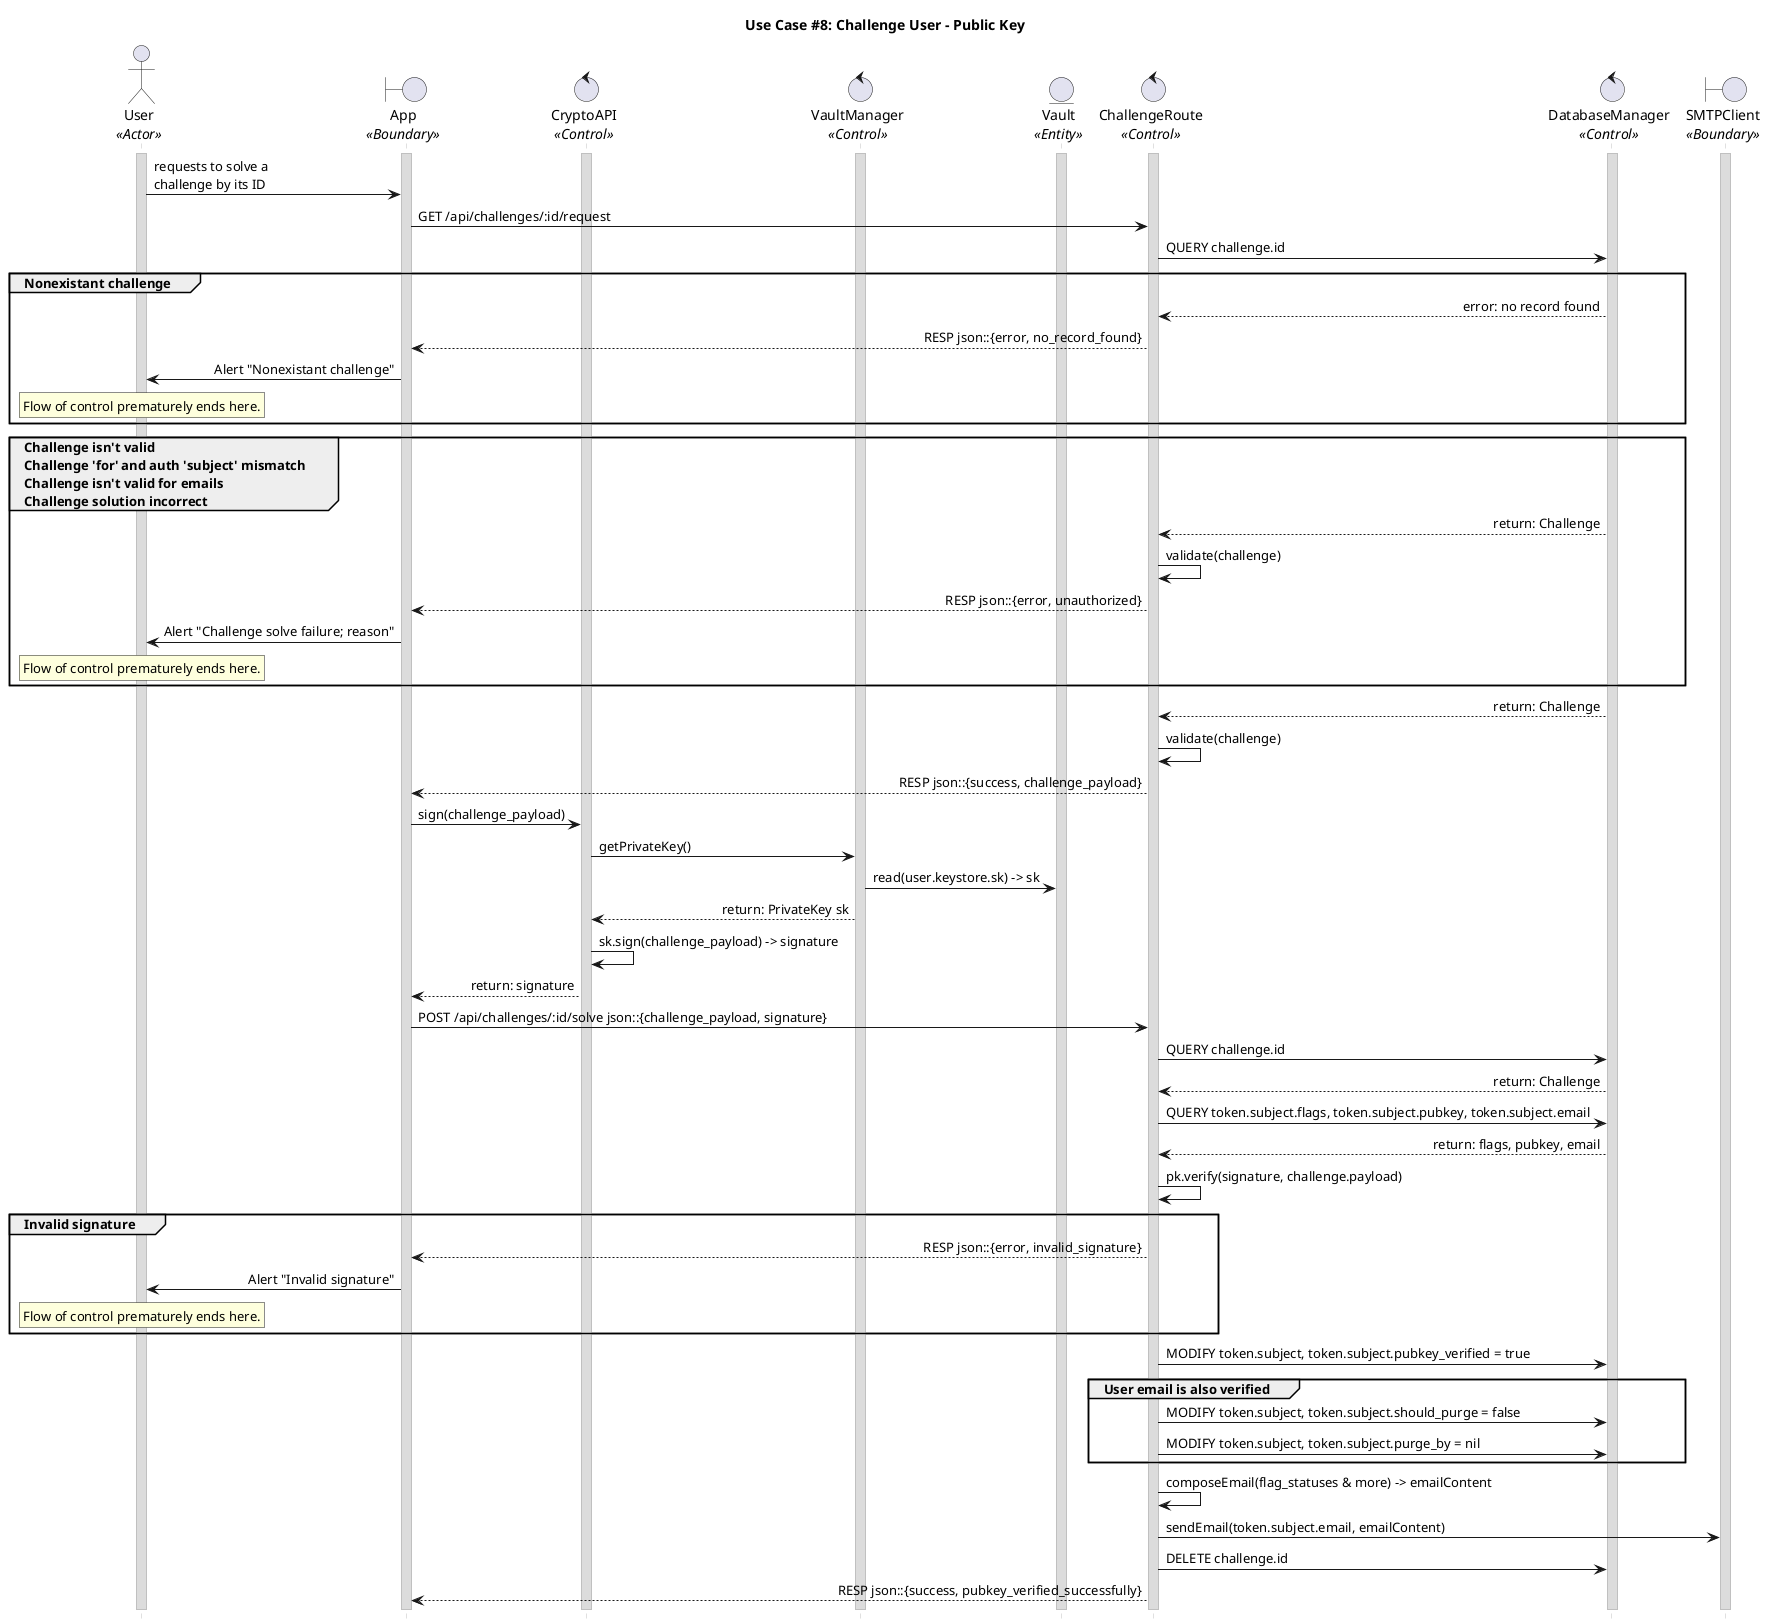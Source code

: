 @startuml uc08_pubkey
title "Use Case #8: Challenge User - Public Key"

'Styling goes here
hide footbox
skinparam stereotypePosition bottom
skinparam sequenceMessageAlign direction
skinparam sequence {
	LifeLineBorderColor #Silver
	LifeLineBackgroundColor #Gainsboro
}

'Setup the objects involved here
actor User as u <<Actor>>
boundary App as a <<Boundary>>
control CryptoAPI as ca <<Control>>
control VaultManager as vm <<Control>>
entity Vault as v <<Entity>>
control ChallengeRoute as cr <<Control>>
control DatabaseManager as db <<Control>>
boundary SMTPClient as sc <<Boundary>>

'Setup persistent objects here
activate u
activate a
activate ca
activate vm
activate v
activate cr
activate db
activate sc

'--- FLOW OF CONTROL STARTS HERE ---
'User submits a request to verify their public key.
u -> a: requests to solve a \nchallenge by its ID

'App requests the challenge from the server by its ID.
a -> cr: GET /api/challenges/:id/request

'Server checks if the challenge is valid
cr -> db: QUERY challenge.id

'Case 1: The challenge doesn't exist
group Nonexistant challenge
	db --> cr: error: no record found
	cr --> a: RESP json::{error, no_record_found}
	a -> u: Alert "Nonexistant challenge"
	rnote over u
	Flow of control prematurely ends here.
	endrnote
end

'Case 2: The challenge is invalid, not for this user, not email challenge, or the solution is incorrect.
group Challenge isn't valid \nChallenge 'for' and auth 'subject' mismatch \nChallenge isn't valid for emails \nChallenge solution incorrect
	db --> cr: return: Challenge
	cr -> cr: validate(challenge)
	cr --> a: RESP json::{error, unauthorized}
	a -> u: Alert "Challenge solve failure; reason"
	rnote over u
	Flow of control prematurely ends here.
	endrnote
end

'Default case: challenge exists and is valid.
db --> cr: return: Challenge
cr -> cr: validate(challenge)

'Server sends the challenge payload to the user.
cr --> a: RESP json::{success, challenge_payload}

'The app signs the challenge payload with the user's private key.
a -> ca: sign(challenge_payload)
ca -> vm: getPrivateKey()
vm -> v: read(user.keystore.sk) -> sk
vm --> ca: return: PrivateKey sk
ca -> ca: sk.sign(challenge_payload) -> signature
ca --> a: return: signature

'The app sends the signature to the server.
a -> cr: POST /api/challenges/:id/solve json::{challenge_payload, signature}

'The server queries the database for the challenge info
cr -> db: QUERY challenge.id
db --> cr: return: Challenge

'The server queries the database for the user flags public key, and email.
cr -> db: QUERY token.subject.flags, token.subject.pubkey, token.subject.email
db --> cr: return: flags, pubkey, email

'The server verifies the signature against the known public key.
cr -> cr: pk.verify(signature, challenge.payload)

'Case 1: The signature is invalid.
group Invalid signature
	cr --> a: RESP json::{error, invalid_signature}
	a -> u: Alert "Invalid signature"
	rnote over u
	Flow of control prematurely ends here.
	endrnote
end

'Default case: the verification succeeds. 
'Mark the user's public key as verified
cr -> db: MODIFY token.subject, token.subject.pubkey_verified = true

'Also unmark the user's account for deletion if the email is verified.
group User email is also verified
	cr -> db: MODIFY token.subject, token.subject.should_purge = false
	cr -> db: MODIFY token.subject, token.subject.purge_by = nil
end

'Email the user to inform of successful challenge completion and next steps.
cr -> cr: composeEmail(flag_statuses & more) -> emailContent
cr -> sc: sendEmail(token.subject.email, emailContent)

'Cleanup and return the feedback to the user
cr -> db: DELETE challenge.id
cr --> a: RESP json::{success, pubkey_verified_successfully}
'--- FLOW OF CONTROL ENDS HERE   ---

@enduml
